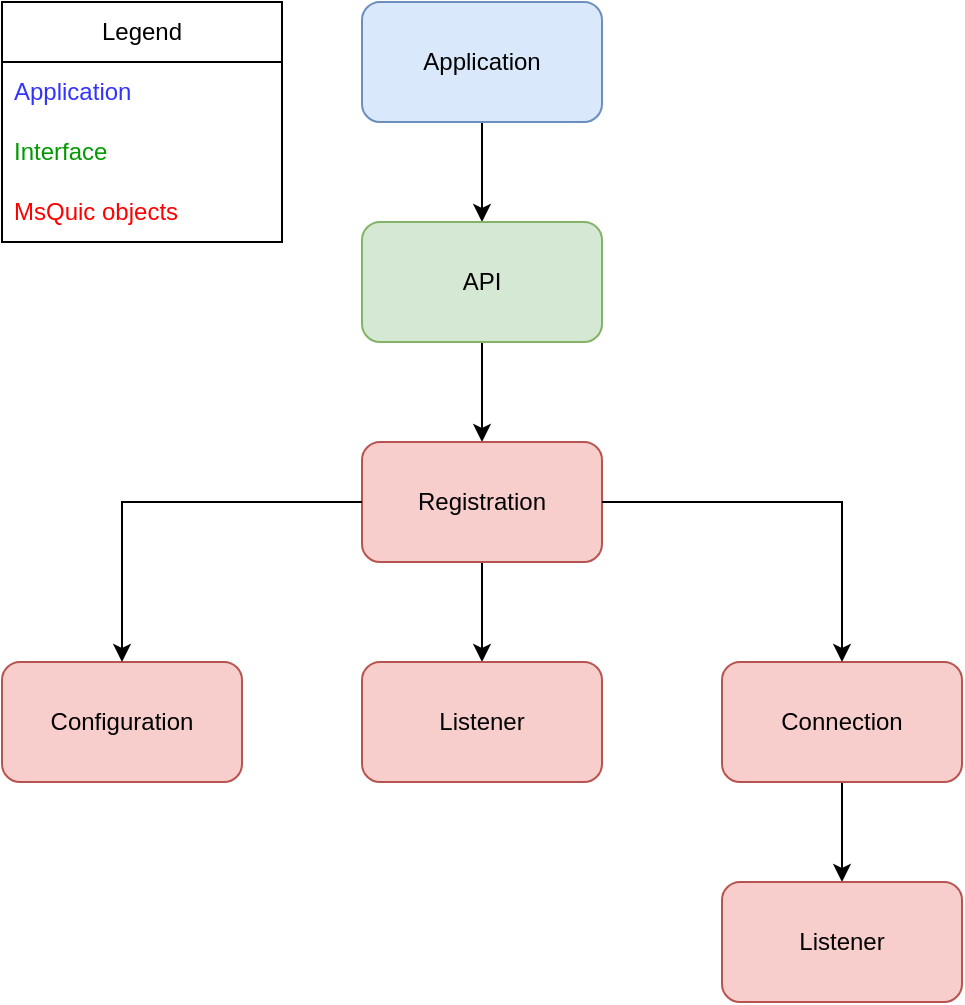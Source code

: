 <mxfile version="28.2.5">
  <diagram name="Page-1" id="p8sjv3ZS_9lB-xjNEW72">
    <mxGraphModel dx="1426" dy="779" grid="1" gridSize="10" guides="1" tooltips="1" connect="1" arrows="1" fold="1" page="1" pageScale="1" pageWidth="827" pageHeight="1169" math="0" shadow="0">
      <root>
        <mxCell id="0" />
        <mxCell id="1" parent="0" />
        <mxCell id="LzHQvBTGe4-xf_M0Ozm--12" value="" style="edgeStyle=orthogonalEdgeStyle;rounded=0;orthogonalLoop=1;jettySize=auto;html=1;" edge="1" parent="1" source="LzHQvBTGe4-xf_M0Ozm--1" target="LzHQvBTGe4-xf_M0Ozm--2">
          <mxGeometry relative="1" as="geometry" />
        </mxCell>
        <mxCell id="LzHQvBTGe4-xf_M0Ozm--1" value="Application" style="rounded=1;whiteSpace=wrap;html=1;fillColor=#dae8fc;strokeColor=#6c8ebf;" vertex="1" parent="1">
          <mxGeometry x="330" y="100" width="120" height="60" as="geometry" />
        </mxCell>
        <mxCell id="LzHQvBTGe4-xf_M0Ozm--11" value="" style="edgeStyle=orthogonalEdgeStyle;rounded=0;orthogonalLoop=1;jettySize=auto;html=1;" edge="1" parent="1" source="LzHQvBTGe4-xf_M0Ozm--2" target="LzHQvBTGe4-xf_M0Ozm--3">
          <mxGeometry relative="1" as="geometry" />
        </mxCell>
        <mxCell id="LzHQvBTGe4-xf_M0Ozm--2" value="&lt;div&gt;API&lt;/div&gt;" style="rounded=1;whiteSpace=wrap;html=1;fillColor=#d5e8d4;strokeColor=#82b366;" vertex="1" parent="1">
          <mxGeometry x="330" y="210" width="120" height="60" as="geometry" />
        </mxCell>
        <mxCell id="LzHQvBTGe4-xf_M0Ozm--10" value="" style="edgeStyle=orthogonalEdgeStyle;rounded=0;orthogonalLoop=1;jettySize=auto;html=1;" edge="1" parent="1" source="LzHQvBTGe4-xf_M0Ozm--3" target="LzHQvBTGe4-xf_M0Ozm--4">
          <mxGeometry relative="1" as="geometry" />
        </mxCell>
        <mxCell id="LzHQvBTGe4-xf_M0Ozm--3" value="Registration" style="rounded=1;whiteSpace=wrap;html=1;fillColor=#f8cecc;strokeColor=#b85450;" vertex="1" parent="1">
          <mxGeometry x="330" y="320" width="120" height="60" as="geometry" />
        </mxCell>
        <mxCell id="LzHQvBTGe4-xf_M0Ozm--4" value="Listener" style="rounded=1;whiteSpace=wrap;html=1;fillColor=#f8cecc;strokeColor=#b85450;" vertex="1" parent="1">
          <mxGeometry x="330" y="430" width="120" height="60" as="geometry" />
        </mxCell>
        <mxCell id="LzHQvBTGe4-xf_M0Ozm--5" value="Configuration" style="rounded=1;whiteSpace=wrap;html=1;fillColor=#f8cecc;strokeColor=#b85450;" vertex="1" parent="1">
          <mxGeometry x="150" y="430" width="120" height="60" as="geometry" />
        </mxCell>
        <mxCell id="LzHQvBTGe4-xf_M0Ozm--9" value="" style="edgeStyle=orthogonalEdgeStyle;rounded=0;orthogonalLoop=1;jettySize=auto;html=1;" edge="1" parent="1" source="LzHQvBTGe4-xf_M0Ozm--6" target="LzHQvBTGe4-xf_M0Ozm--8">
          <mxGeometry relative="1" as="geometry" />
        </mxCell>
        <mxCell id="LzHQvBTGe4-xf_M0Ozm--6" value="Connection" style="rounded=1;whiteSpace=wrap;html=1;fillColor=#f8cecc;strokeColor=#b85450;" vertex="1" parent="1">
          <mxGeometry x="510" y="430" width="120" height="60" as="geometry" />
        </mxCell>
        <mxCell id="LzHQvBTGe4-xf_M0Ozm--8" value="Listener" style="rounded=1;whiteSpace=wrap;html=1;fillColor=#f8cecc;strokeColor=#b85450;" vertex="1" parent="1">
          <mxGeometry x="510" y="540" width="120" height="60" as="geometry" />
        </mxCell>
        <mxCell id="LzHQvBTGe4-xf_M0Ozm--13" value="" style="endArrow=classic;html=1;rounded=0;exitX=0;exitY=0.5;exitDx=0;exitDy=0;entryX=0.5;entryY=0;entryDx=0;entryDy=0;" edge="1" parent="1" source="LzHQvBTGe4-xf_M0Ozm--3" target="LzHQvBTGe4-xf_M0Ozm--5">
          <mxGeometry width="50" height="50" relative="1" as="geometry">
            <mxPoint x="180" y="330" as="sourcePoint" />
            <mxPoint x="190" y="350" as="targetPoint" />
            <Array as="points">
              <mxPoint x="210" y="350" />
            </Array>
          </mxGeometry>
        </mxCell>
        <mxCell id="LzHQvBTGe4-xf_M0Ozm--15" value="" style="endArrow=classic;html=1;rounded=0;exitX=1;exitY=0.5;exitDx=0;exitDy=0;entryX=0.5;entryY=0;entryDx=0;entryDy=0;" edge="1" parent="1" source="LzHQvBTGe4-xf_M0Ozm--3" target="LzHQvBTGe4-xf_M0Ozm--6">
          <mxGeometry width="50" height="50" relative="1" as="geometry">
            <mxPoint x="580" y="370" as="sourcePoint" />
            <mxPoint x="630" y="320" as="targetPoint" />
            <Array as="points">
              <mxPoint x="570" y="350" />
            </Array>
          </mxGeometry>
        </mxCell>
        <mxCell id="LzHQvBTGe4-xf_M0Ozm--16" value="Legend" style="swimlane;fontStyle=0;childLayout=stackLayout;horizontal=1;startSize=30;horizontalStack=0;resizeParent=1;resizeParentMax=0;resizeLast=0;collapsible=1;marginBottom=0;whiteSpace=wrap;html=1;" vertex="1" parent="1">
          <mxGeometry x="150" y="100" width="140" height="120" as="geometry" />
        </mxCell>
        <mxCell id="LzHQvBTGe4-xf_M0Ozm--17" value="&lt;span style=&quot;color: rgb(51, 51, 255);&quot;&gt;Application&lt;/span&gt;" style="text;strokeColor=none;fillColor=none;align=left;verticalAlign=middle;spacingLeft=4;spacingRight=4;overflow=hidden;points=[[0,0.5],[1,0.5]];portConstraint=eastwest;rotatable=0;whiteSpace=wrap;html=1;" vertex="1" parent="LzHQvBTGe4-xf_M0Ozm--16">
          <mxGeometry y="30" width="140" height="30" as="geometry" />
        </mxCell>
        <mxCell id="LzHQvBTGe4-xf_M0Ozm--18" value="&lt;span style=&quot;color: rgb(0, 153, 0);&quot;&gt;Interface&lt;/span&gt;" style="text;strokeColor=none;fillColor=none;align=left;verticalAlign=middle;spacingLeft=4;spacingRight=4;overflow=hidden;points=[[0,0.5],[1,0.5]];portConstraint=eastwest;rotatable=0;whiteSpace=wrap;html=1;" vertex="1" parent="LzHQvBTGe4-xf_M0Ozm--16">
          <mxGeometry y="60" width="140" height="30" as="geometry" />
        </mxCell>
        <mxCell id="LzHQvBTGe4-xf_M0Ozm--19" value="&lt;span style=&quot;color: rgb(255, 0, 0);&quot;&gt;MsQuic objects&lt;/span&gt;" style="text;strokeColor=none;fillColor=none;align=left;verticalAlign=middle;spacingLeft=4;spacingRight=4;overflow=hidden;points=[[0,0.5],[1,0.5]];portConstraint=eastwest;rotatable=0;whiteSpace=wrap;html=1;" vertex="1" parent="LzHQvBTGe4-xf_M0Ozm--16">
          <mxGeometry y="90" width="140" height="30" as="geometry" />
        </mxCell>
      </root>
    </mxGraphModel>
  </diagram>
</mxfile>
